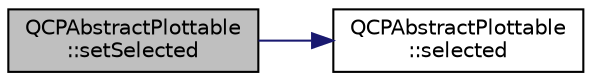 digraph "QCPAbstractPlottable::setSelected"
{
  edge [fontname="Helvetica",fontsize="10",labelfontname="Helvetica",labelfontsize="10"];
  node [fontname="Helvetica",fontsize="10",shape=record];
  rankdir="LR";
  Node410 [label="QCPAbstractPlottable\l::setSelected",height=0.2,width=0.4,color="black", fillcolor="grey75", style="filled", fontcolor="black"];
  Node410 -> Node411 [color="midnightblue",fontsize="10",style="solid",fontname="Helvetica"];
  Node411 [label="QCPAbstractPlottable\l::selected",height=0.2,width=0.4,color="black", fillcolor="white", style="filled",URL="$class_q_c_p_abstract_plottable.html#a0b3b514474fe93354fc74cfc144184b4"];
}
